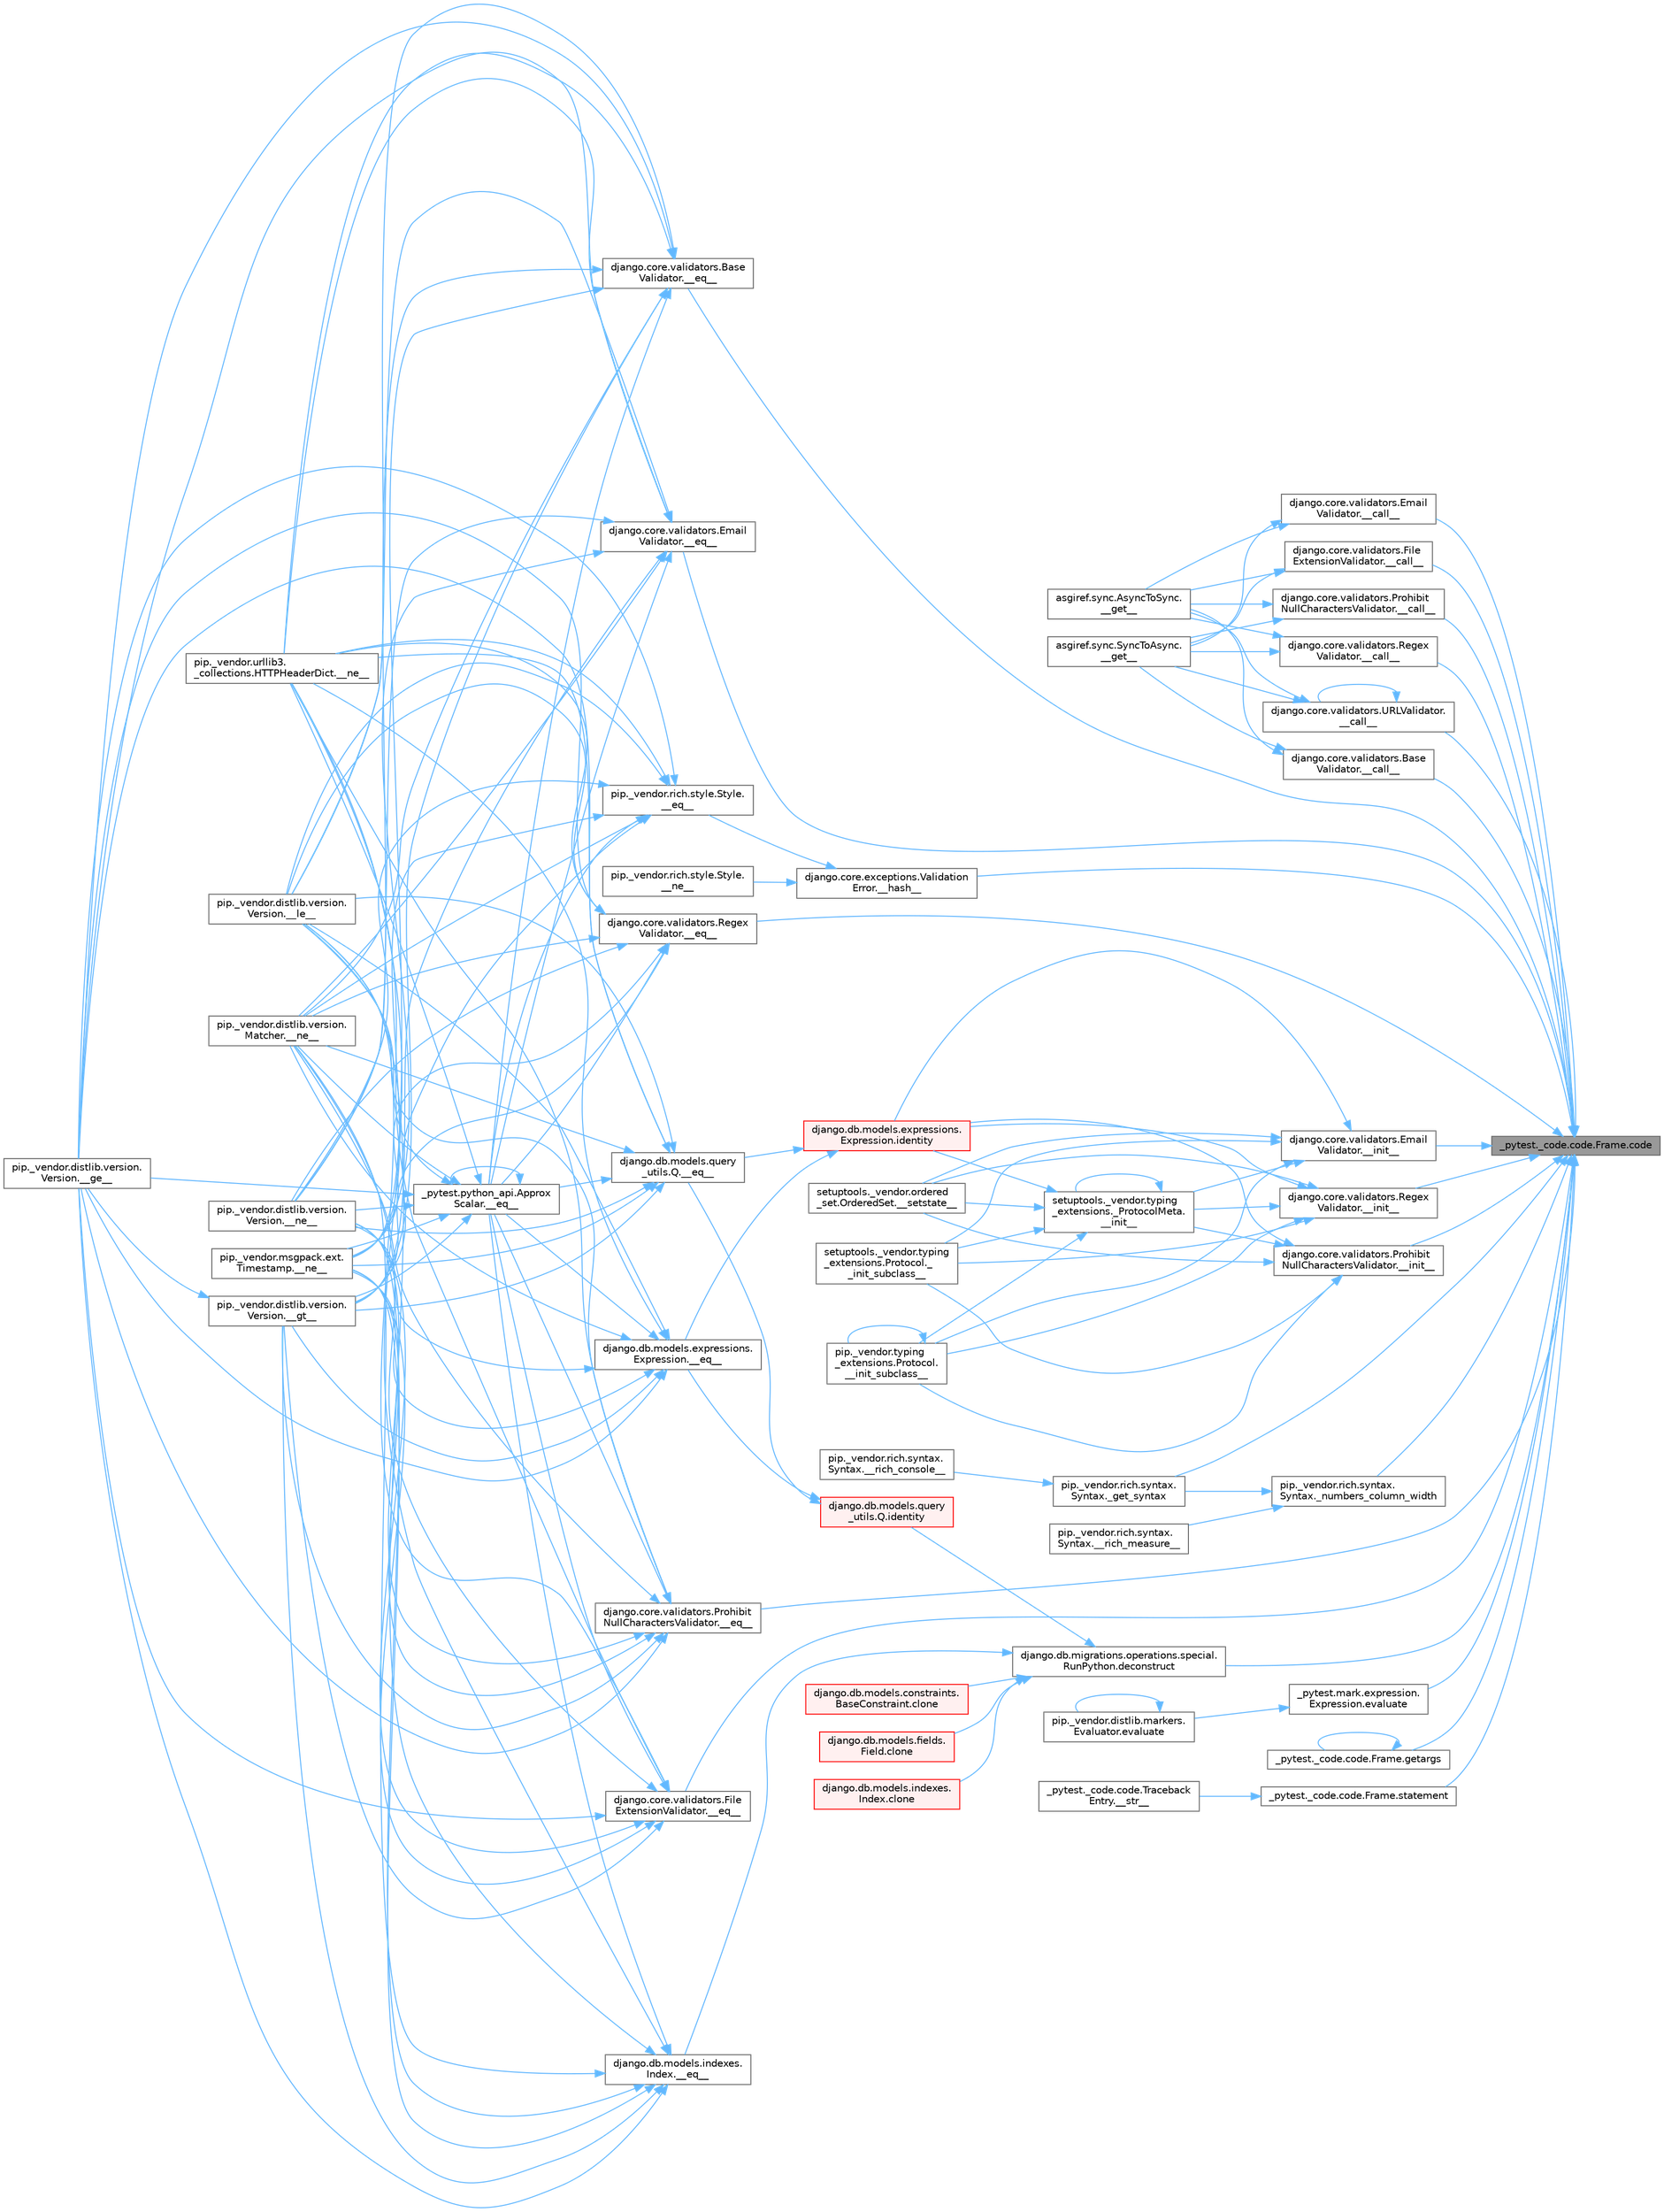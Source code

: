 digraph "_pytest._code.code.Frame.code"
{
 // LATEX_PDF_SIZE
  bgcolor="transparent";
  edge [fontname=Helvetica,fontsize=10,labelfontname=Helvetica,labelfontsize=10];
  node [fontname=Helvetica,fontsize=10,shape=box,height=0.2,width=0.4];
  rankdir="RL";
  Node1 [id="Node000001",label="_pytest._code.code.Frame.code",height=0.2,width=0.4,color="gray40", fillcolor="grey60", style="filled", fontcolor="black",tooltip=" "];
  Node1 -> Node2 [id="edge1_Node000001_Node000002",dir="back",color="steelblue1",style="solid",tooltip=" "];
  Node2 [id="Node000002",label="django.core.validators.Base\lValidator.__call__",height=0.2,width=0.4,color="grey40", fillcolor="white", style="filled",URL="$classdjango_1_1core_1_1validators_1_1_base_validator.html#ac718256582df714e061c6b927e045d12",tooltip=" "];
  Node2 -> Node3 [id="edge2_Node000002_Node000003",dir="back",color="steelblue1",style="solid",tooltip=" "];
  Node3 [id="Node000003",label="asgiref.sync.AsyncToSync.\l__get__",height=0.2,width=0.4,color="grey40", fillcolor="white", style="filled",URL="$classasgiref_1_1sync_1_1_async_to_sync.html#a23e9ef7a73da98dad9e3f4e65846969b",tooltip=" "];
  Node2 -> Node4 [id="edge3_Node000002_Node000004",dir="back",color="steelblue1",style="solid",tooltip=" "];
  Node4 [id="Node000004",label="asgiref.sync.SyncToAsync.\l__get__",height=0.2,width=0.4,color="grey40", fillcolor="white", style="filled",URL="$classasgiref_1_1sync_1_1_sync_to_async.html#aebdfbe3f01079a529fd2f39810597381",tooltip=" "];
  Node1 -> Node5 [id="edge4_Node000001_Node000005",dir="back",color="steelblue1",style="solid",tooltip=" "];
  Node5 [id="Node000005",label="django.core.validators.Email\lValidator.__call__",height=0.2,width=0.4,color="grey40", fillcolor="white", style="filled",URL="$classdjango_1_1core_1_1validators_1_1_email_validator.html#ac0268c199dc40556656d540cd51410f8",tooltip=" "];
  Node5 -> Node3 [id="edge5_Node000005_Node000003",dir="back",color="steelblue1",style="solid",tooltip=" "];
  Node5 -> Node4 [id="edge6_Node000005_Node000004",dir="back",color="steelblue1",style="solid",tooltip=" "];
  Node1 -> Node6 [id="edge7_Node000001_Node000006",dir="back",color="steelblue1",style="solid",tooltip=" "];
  Node6 [id="Node000006",label="django.core.validators.File\lExtensionValidator.__call__",height=0.2,width=0.4,color="grey40", fillcolor="white", style="filled",URL="$classdjango_1_1core_1_1validators_1_1_file_extension_validator.html#a8ca13772240522b408e6d8abce6aad7c",tooltip=" "];
  Node6 -> Node3 [id="edge8_Node000006_Node000003",dir="back",color="steelblue1",style="solid",tooltip=" "];
  Node6 -> Node4 [id="edge9_Node000006_Node000004",dir="back",color="steelblue1",style="solid",tooltip=" "];
  Node1 -> Node7 [id="edge10_Node000001_Node000007",dir="back",color="steelblue1",style="solid",tooltip=" "];
  Node7 [id="Node000007",label="django.core.validators.Prohibit\lNullCharactersValidator.__call__",height=0.2,width=0.4,color="grey40", fillcolor="white", style="filled",URL="$classdjango_1_1core_1_1validators_1_1_prohibit_null_characters_validator.html#a09a4196f97efb12d6343daa3fc6983bc",tooltip=" "];
  Node7 -> Node3 [id="edge11_Node000007_Node000003",dir="back",color="steelblue1",style="solid",tooltip=" "];
  Node7 -> Node4 [id="edge12_Node000007_Node000004",dir="back",color="steelblue1",style="solid",tooltip=" "];
  Node1 -> Node8 [id="edge13_Node000001_Node000008",dir="back",color="steelblue1",style="solid",tooltip=" "];
  Node8 [id="Node000008",label="django.core.validators.Regex\lValidator.__call__",height=0.2,width=0.4,color="grey40", fillcolor="white", style="filled",URL="$classdjango_1_1core_1_1validators_1_1_regex_validator.html#a30d4eea6f9d0ab73781123cc26244775",tooltip=" "];
  Node8 -> Node3 [id="edge14_Node000008_Node000003",dir="back",color="steelblue1",style="solid",tooltip=" "];
  Node8 -> Node4 [id="edge15_Node000008_Node000004",dir="back",color="steelblue1",style="solid",tooltip=" "];
  Node1 -> Node9 [id="edge16_Node000001_Node000009",dir="back",color="steelblue1",style="solid",tooltip=" "];
  Node9 [id="Node000009",label="django.core.validators.URLValidator.\l__call__",height=0.2,width=0.4,color="grey40", fillcolor="white", style="filled",URL="$classdjango_1_1core_1_1validators_1_1_u_r_l_validator.html#aed00ff72fd14908f52b3ba962f347e0d",tooltip=" "];
  Node9 -> Node9 [id="edge17_Node000009_Node000009",dir="back",color="steelblue1",style="solid",tooltip=" "];
  Node9 -> Node3 [id="edge18_Node000009_Node000003",dir="back",color="steelblue1",style="solid",tooltip=" "];
  Node9 -> Node4 [id="edge19_Node000009_Node000004",dir="back",color="steelblue1",style="solid",tooltip=" "];
  Node1 -> Node10 [id="edge20_Node000001_Node000010",dir="back",color="steelblue1",style="solid",tooltip=" "];
  Node10 [id="Node000010",label="django.core.validators.Base\lValidator.__eq__",height=0.2,width=0.4,color="grey40", fillcolor="white", style="filled",URL="$classdjango_1_1core_1_1validators_1_1_base_validator.html#ab0ead9d761c7f04c6663331233936a13",tooltip=" "];
  Node10 -> Node11 [id="edge21_Node000010_Node000011",dir="back",color="steelblue1",style="solid",tooltip=" "];
  Node11 [id="Node000011",label="_pytest.python_api.Approx\lScalar.__eq__",height=0.2,width=0.4,color="grey40", fillcolor="white", style="filled",URL="$class__pytest_1_1python__api_1_1_approx_scalar.html#af4601ee4ca7409927f88c83ebfc3d923",tooltip=" "];
  Node11 -> Node11 [id="edge22_Node000011_Node000011",dir="back",color="steelblue1",style="solid",tooltip=" "];
  Node11 -> Node12 [id="edge23_Node000011_Node000012",dir="back",color="steelblue1",style="solid",tooltip=" "];
  Node12 [id="Node000012",label="pip._vendor.distlib.version.\lVersion.__ge__",height=0.2,width=0.4,color="grey40", fillcolor="white", style="filled",URL="$classpip_1_1__vendor_1_1distlib_1_1version_1_1_version.html#aa6b7b889cebc687ddb5ed9040d01b1ec",tooltip=" "];
  Node11 -> Node13 [id="edge24_Node000011_Node000013",dir="back",color="steelblue1",style="solid",tooltip=" "];
  Node13 [id="Node000013",label="pip._vendor.distlib.version.\lVersion.__gt__",height=0.2,width=0.4,color="grey40", fillcolor="white", style="filled",URL="$classpip_1_1__vendor_1_1distlib_1_1version_1_1_version.html#a51cf0c8da1bb6829173ff6861b10cb5f",tooltip=" "];
  Node13 -> Node12 [id="edge25_Node000013_Node000012",dir="back",color="steelblue1",style="solid",tooltip=" "];
  Node11 -> Node14 [id="edge26_Node000011_Node000014",dir="back",color="steelblue1",style="solid",tooltip=" "];
  Node14 [id="Node000014",label="pip._vendor.distlib.version.\lVersion.__le__",height=0.2,width=0.4,color="grey40", fillcolor="white", style="filled",URL="$classpip_1_1__vendor_1_1distlib_1_1version_1_1_version.html#ae5e2c5d9b76377e286fcf92a382cbb8b",tooltip=" "];
  Node11 -> Node15 [id="edge27_Node000011_Node000015",dir="back",color="steelblue1",style="solid",tooltip=" "];
  Node15 [id="Node000015",label="pip._vendor.distlib.version.\lMatcher.__ne__",height=0.2,width=0.4,color="grey40", fillcolor="white", style="filled",URL="$classpip_1_1__vendor_1_1distlib_1_1version_1_1_matcher.html#a24f8f8a4686bff3018fee5d22f4e02f1",tooltip=" "];
  Node11 -> Node16 [id="edge28_Node000011_Node000016",dir="back",color="steelblue1",style="solid",tooltip=" "];
  Node16 [id="Node000016",label="pip._vendor.distlib.version.\lVersion.__ne__",height=0.2,width=0.4,color="grey40", fillcolor="white", style="filled",URL="$classpip_1_1__vendor_1_1distlib_1_1version_1_1_version.html#aea3cdf6db007318ab1a2e8d144e2a4a1",tooltip=" "];
  Node11 -> Node17 [id="edge29_Node000011_Node000017",dir="back",color="steelblue1",style="solid",tooltip=" "];
  Node17 [id="Node000017",label="pip._vendor.msgpack.ext.\lTimestamp.__ne__",height=0.2,width=0.4,color="grey40", fillcolor="white", style="filled",URL="$classpip_1_1__vendor_1_1msgpack_1_1ext_1_1_timestamp.html#ac38b8cada8075f7a1133b06bc99b2317",tooltip=" "];
  Node11 -> Node18 [id="edge30_Node000011_Node000018",dir="back",color="steelblue1",style="solid",tooltip=" "];
  Node18 [id="Node000018",label="pip._vendor.urllib3.\l_collections.HTTPHeaderDict.__ne__",height=0.2,width=0.4,color="grey40", fillcolor="white", style="filled",URL="$classpip_1_1__vendor_1_1urllib3_1_1__collections_1_1_h_t_t_p_header_dict.html#aa7766a9499d33160a1258e140e35a806",tooltip=" "];
  Node10 -> Node12 [id="edge31_Node000010_Node000012",dir="back",color="steelblue1",style="solid",tooltip=" "];
  Node10 -> Node13 [id="edge32_Node000010_Node000013",dir="back",color="steelblue1",style="solid",tooltip=" "];
  Node10 -> Node14 [id="edge33_Node000010_Node000014",dir="back",color="steelblue1",style="solid",tooltip=" "];
  Node10 -> Node15 [id="edge34_Node000010_Node000015",dir="back",color="steelblue1",style="solid",tooltip=" "];
  Node10 -> Node16 [id="edge35_Node000010_Node000016",dir="back",color="steelblue1",style="solid",tooltip=" "];
  Node10 -> Node17 [id="edge36_Node000010_Node000017",dir="back",color="steelblue1",style="solid",tooltip=" "];
  Node10 -> Node18 [id="edge37_Node000010_Node000018",dir="back",color="steelblue1",style="solid",tooltip=" "];
  Node1 -> Node19 [id="edge38_Node000001_Node000019",dir="back",color="steelblue1",style="solid",tooltip=" "];
  Node19 [id="Node000019",label="django.core.validators.Email\lValidator.__eq__",height=0.2,width=0.4,color="grey40", fillcolor="white", style="filled",URL="$classdjango_1_1core_1_1validators_1_1_email_validator.html#a0c0423cabf7734c70c6a5161b3724f22",tooltip=" "];
  Node19 -> Node11 [id="edge39_Node000019_Node000011",dir="back",color="steelblue1",style="solid",tooltip=" "];
  Node19 -> Node12 [id="edge40_Node000019_Node000012",dir="back",color="steelblue1",style="solid",tooltip=" "];
  Node19 -> Node13 [id="edge41_Node000019_Node000013",dir="back",color="steelblue1",style="solid",tooltip=" "];
  Node19 -> Node14 [id="edge42_Node000019_Node000014",dir="back",color="steelblue1",style="solid",tooltip=" "];
  Node19 -> Node15 [id="edge43_Node000019_Node000015",dir="back",color="steelblue1",style="solid",tooltip=" "];
  Node19 -> Node16 [id="edge44_Node000019_Node000016",dir="back",color="steelblue1",style="solid",tooltip=" "];
  Node19 -> Node17 [id="edge45_Node000019_Node000017",dir="back",color="steelblue1",style="solid",tooltip=" "];
  Node19 -> Node18 [id="edge46_Node000019_Node000018",dir="back",color="steelblue1",style="solid",tooltip=" "];
  Node1 -> Node20 [id="edge47_Node000001_Node000020",dir="back",color="steelblue1",style="solid",tooltip=" "];
  Node20 [id="Node000020",label="django.core.validators.File\lExtensionValidator.__eq__",height=0.2,width=0.4,color="grey40", fillcolor="white", style="filled",URL="$classdjango_1_1core_1_1validators_1_1_file_extension_validator.html#a8cab899a2d0339a6a659bb01d56021ac",tooltip=" "];
  Node20 -> Node11 [id="edge48_Node000020_Node000011",dir="back",color="steelblue1",style="solid",tooltip=" "];
  Node20 -> Node12 [id="edge49_Node000020_Node000012",dir="back",color="steelblue1",style="solid",tooltip=" "];
  Node20 -> Node13 [id="edge50_Node000020_Node000013",dir="back",color="steelblue1",style="solid",tooltip=" "];
  Node20 -> Node14 [id="edge51_Node000020_Node000014",dir="back",color="steelblue1",style="solid",tooltip=" "];
  Node20 -> Node15 [id="edge52_Node000020_Node000015",dir="back",color="steelblue1",style="solid",tooltip=" "];
  Node20 -> Node16 [id="edge53_Node000020_Node000016",dir="back",color="steelblue1",style="solid",tooltip=" "];
  Node20 -> Node17 [id="edge54_Node000020_Node000017",dir="back",color="steelblue1",style="solid",tooltip=" "];
  Node20 -> Node18 [id="edge55_Node000020_Node000018",dir="back",color="steelblue1",style="solid",tooltip=" "];
  Node1 -> Node21 [id="edge56_Node000001_Node000021",dir="back",color="steelblue1",style="solid",tooltip=" "];
  Node21 [id="Node000021",label="django.core.validators.Prohibit\lNullCharactersValidator.__eq__",height=0.2,width=0.4,color="grey40", fillcolor="white", style="filled",URL="$classdjango_1_1core_1_1validators_1_1_prohibit_null_characters_validator.html#a753c64fb818e4b226faff3c8b846c97a",tooltip=" "];
  Node21 -> Node11 [id="edge57_Node000021_Node000011",dir="back",color="steelblue1",style="solid",tooltip=" "];
  Node21 -> Node12 [id="edge58_Node000021_Node000012",dir="back",color="steelblue1",style="solid",tooltip=" "];
  Node21 -> Node13 [id="edge59_Node000021_Node000013",dir="back",color="steelblue1",style="solid",tooltip=" "];
  Node21 -> Node14 [id="edge60_Node000021_Node000014",dir="back",color="steelblue1",style="solid",tooltip=" "];
  Node21 -> Node15 [id="edge61_Node000021_Node000015",dir="back",color="steelblue1",style="solid",tooltip=" "];
  Node21 -> Node16 [id="edge62_Node000021_Node000016",dir="back",color="steelblue1",style="solid",tooltip=" "];
  Node21 -> Node17 [id="edge63_Node000021_Node000017",dir="back",color="steelblue1",style="solid",tooltip=" "];
  Node21 -> Node18 [id="edge64_Node000021_Node000018",dir="back",color="steelblue1",style="solid",tooltip=" "];
  Node1 -> Node22 [id="edge65_Node000001_Node000022",dir="back",color="steelblue1",style="solid",tooltip=" "];
  Node22 [id="Node000022",label="django.core.validators.Regex\lValidator.__eq__",height=0.2,width=0.4,color="grey40", fillcolor="white", style="filled",URL="$classdjango_1_1core_1_1validators_1_1_regex_validator.html#a18919d09fcbe332a2b693ad5a178a974",tooltip=" "];
  Node22 -> Node11 [id="edge66_Node000022_Node000011",dir="back",color="steelblue1",style="solid",tooltip=" "];
  Node22 -> Node12 [id="edge67_Node000022_Node000012",dir="back",color="steelblue1",style="solid",tooltip=" "];
  Node22 -> Node13 [id="edge68_Node000022_Node000013",dir="back",color="steelblue1",style="solid",tooltip=" "];
  Node22 -> Node14 [id="edge69_Node000022_Node000014",dir="back",color="steelblue1",style="solid",tooltip=" "];
  Node22 -> Node15 [id="edge70_Node000022_Node000015",dir="back",color="steelblue1",style="solid",tooltip=" "];
  Node22 -> Node16 [id="edge71_Node000022_Node000016",dir="back",color="steelblue1",style="solid",tooltip=" "];
  Node22 -> Node17 [id="edge72_Node000022_Node000017",dir="back",color="steelblue1",style="solid",tooltip=" "];
  Node22 -> Node18 [id="edge73_Node000022_Node000018",dir="back",color="steelblue1",style="solid",tooltip=" "];
  Node1 -> Node23 [id="edge74_Node000001_Node000023",dir="back",color="steelblue1",style="solid",tooltip=" "];
  Node23 [id="Node000023",label="django.core.exceptions.Validation\lError.__hash__",height=0.2,width=0.4,color="grey40", fillcolor="white", style="filled",URL="$classdjango_1_1core_1_1exceptions_1_1_validation_error.html#a0fbfa1e6ff93f5f41447b8d1b89595e0",tooltip=" "];
  Node23 -> Node24 [id="edge75_Node000023_Node000024",dir="back",color="steelblue1",style="solid",tooltip=" "];
  Node24 [id="Node000024",label="pip._vendor.rich.style.Style.\l__eq__",height=0.2,width=0.4,color="grey40", fillcolor="white", style="filled",URL="$classpip_1_1__vendor_1_1rich_1_1style_1_1_style.html#aa1040cd22d3171dc8ac3f0ce31653284",tooltip=" "];
  Node24 -> Node11 [id="edge76_Node000024_Node000011",dir="back",color="steelblue1",style="solid",tooltip=" "];
  Node24 -> Node12 [id="edge77_Node000024_Node000012",dir="back",color="steelblue1",style="solid",tooltip=" "];
  Node24 -> Node13 [id="edge78_Node000024_Node000013",dir="back",color="steelblue1",style="solid",tooltip=" "];
  Node24 -> Node14 [id="edge79_Node000024_Node000014",dir="back",color="steelblue1",style="solid",tooltip=" "];
  Node24 -> Node15 [id="edge80_Node000024_Node000015",dir="back",color="steelblue1",style="solid",tooltip=" "];
  Node24 -> Node16 [id="edge81_Node000024_Node000016",dir="back",color="steelblue1",style="solid",tooltip=" "];
  Node24 -> Node17 [id="edge82_Node000024_Node000017",dir="back",color="steelblue1",style="solid",tooltip=" "];
  Node24 -> Node18 [id="edge83_Node000024_Node000018",dir="back",color="steelblue1",style="solid",tooltip=" "];
  Node23 -> Node25 [id="edge84_Node000023_Node000025",dir="back",color="steelblue1",style="solid",tooltip=" "];
  Node25 [id="Node000025",label="pip._vendor.rich.style.Style.\l__ne__",height=0.2,width=0.4,color="grey40", fillcolor="white", style="filled",URL="$classpip_1_1__vendor_1_1rich_1_1style_1_1_style.html#a97595d869459e2d619505c87c0b9fe81",tooltip=" "];
  Node1 -> Node26 [id="edge85_Node000001_Node000026",dir="back",color="steelblue1",style="solid",tooltip=" "];
  Node26 [id="Node000026",label="django.core.validators.Email\lValidator.__init__",height=0.2,width=0.4,color="grey40", fillcolor="white", style="filled",URL="$classdjango_1_1core_1_1validators_1_1_email_validator.html#a35882b08085b9fe88180967f604ed9b8",tooltip=" "];
  Node26 -> Node27 [id="edge86_Node000026_Node000027",dir="back",color="steelblue1",style="solid",tooltip=" "];
  Node27 [id="Node000027",label="setuptools._vendor.typing\l_extensions._ProtocolMeta.\l__init__",height=0.2,width=0.4,color="grey40", fillcolor="white", style="filled",URL="$classsetuptools_1_1__vendor_1_1typing__extensions_1_1___protocol_meta.html#a7bbaff8ac6d19534b46bca363ee0b43a",tooltip=" "];
  Node27 -> Node27 [id="edge87_Node000027_Node000027",dir="back",color="steelblue1",style="solid",tooltip=" "];
  Node27 -> Node28 [id="edge88_Node000027_Node000028",dir="back",color="steelblue1",style="solid",tooltip=" "];
  Node28 [id="Node000028",label="pip._vendor.typing\l_extensions.Protocol.\l__init_subclass__",height=0.2,width=0.4,color="grey40", fillcolor="white", style="filled",URL="$classpip_1_1__vendor_1_1typing__extensions_1_1_protocol.html#a2916efc86cebb8aba6deb7fd30b33988",tooltip=" "];
  Node28 -> Node28 [id="edge89_Node000028_Node000028",dir="back",color="steelblue1",style="solid",tooltip=" "];
  Node27 -> Node29 [id="edge90_Node000027_Node000029",dir="back",color="steelblue1",style="solid",tooltip=" "];
  Node29 [id="Node000029",label="setuptools._vendor.typing\l_extensions.Protocol._\l_init_subclass__",height=0.2,width=0.4,color="grey40", fillcolor="white", style="filled",URL="$classsetuptools_1_1__vendor_1_1typing__extensions_1_1_protocol.html#ac6cbebc092a4724ab3704c5334059874",tooltip=" "];
  Node27 -> Node30 [id="edge91_Node000027_Node000030",dir="back",color="steelblue1",style="solid",tooltip=" "];
  Node30 [id="Node000030",label="setuptools._vendor.ordered\l_set.OrderedSet.__setstate__",height=0.2,width=0.4,color="grey40", fillcolor="white", style="filled",URL="$classsetuptools_1_1__vendor_1_1ordered__set_1_1_ordered_set.html#aa7f7de9d987829525d06db565fe1b4a1",tooltip=" "];
  Node27 -> Node31 [id="edge92_Node000027_Node000031",dir="back",color="steelblue1",style="solid",tooltip=" "];
  Node31 [id="Node000031",label="django.db.models.expressions.\lExpression.identity",height=0.2,width=0.4,color="red", fillcolor="#FFF0F0", style="filled",URL="$classdjango_1_1db_1_1models_1_1expressions_1_1_expression.html#a10048810b5eb8641acf3bc150731b925",tooltip=" "];
  Node31 -> Node32 [id="edge93_Node000031_Node000032",dir="back",color="steelblue1",style="solid",tooltip=" "];
  Node32 [id="Node000032",label="django.db.models.expressions.\lExpression.__eq__",height=0.2,width=0.4,color="grey40", fillcolor="white", style="filled",URL="$classdjango_1_1db_1_1models_1_1expressions_1_1_expression.html#adb4c2940b4e88b38771aac46593315e1",tooltip=" "];
  Node32 -> Node11 [id="edge94_Node000032_Node000011",dir="back",color="steelblue1",style="solid",tooltip=" "];
  Node32 -> Node12 [id="edge95_Node000032_Node000012",dir="back",color="steelblue1",style="solid",tooltip=" "];
  Node32 -> Node13 [id="edge96_Node000032_Node000013",dir="back",color="steelblue1",style="solid",tooltip=" "];
  Node32 -> Node14 [id="edge97_Node000032_Node000014",dir="back",color="steelblue1",style="solid",tooltip=" "];
  Node32 -> Node15 [id="edge98_Node000032_Node000015",dir="back",color="steelblue1",style="solid",tooltip=" "];
  Node32 -> Node16 [id="edge99_Node000032_Node000016",dir="back",color="steelblue1",style="solid",tooltip=" "];
  Node32 -> Node17 [id="edge100_Node000032_Node000017",dir="back",color="steelblue1",style="solid",tooltip=" "];
  Node32 -> Node18 [id="edge101_Node000032_Node000018",dir="back",color="steelblue1",style="solid",tooltip=" "];
  Node31 -> Node33 [id="edge102_Node000031_Node000033",dir="back",color="steelblue1",style="solid",tooltip=" "];
  Node33 [id="Node000033",label="django.db.models.query\l_utils.Q.__eq__",height=0.2,width=0.4,color="grey40", fillcolor="white", style="filled",URL="$classdjango_1_1db_1_1models_1_1query__utils_1_1_q.html#aa83c3e0a1d5257be65a946fcc4baf58a",tooltip=" "];
  Node33 -> Node11 [id="edge103_Node000033_Node000011",dir="back",color="steelblue1",style="solid",tooltip=" "];
  Node33 -> Node12 [id="edge104_Node000033_Node000012",dir="back",color="steelblue1",style="solid",tooltip=" "];
  Node33 -> Node13 [id="edge105_Node000033_Node000013",dir="back",color="steelblue1",style="solid",tooltip=" "];
  Node33 -> Node14 [id="edge106_Node000033_Node000014",dir="back",color="steelblue1",style="solid",tooltip=" "];
  Node33 -> Node15 [id="edge107_Node000033_Node000015",dir="back",color="steelblue1",style="solid",tooltip=" "];
  Node33 -> Node16 [id="edge108_Node000033_Node000016",dir="back",color="steelblue1",style="solid",tooltip=" "];
  Node33 -> Node17 [id="edge109_Node000033_Node000017",dir="back",color="steelblue1",style="solid",tooltip=" "];
  Node33 -> Node18 [id="edge110_Node000033_Node000018",dir="back",color="steelblue1",style="solid",tooltip=" "];
  Node26 -> Node28 [id="edge111_Node000026_Node000028",dir="back",color="steelblue1",style="solid",tooltip=" "];
  Node26 -> Node29 [id="edge112_Node000026_Node000029",dir="back",color="steelblue1",style="solid",tooltip=" "];
  Node26 -> Node30 [id="edge113_Node000026_Node000030",dir="back",color="steelblue1",style="solid",tooltip=" "];
  Node26 -> Node31 [id="edge114_Node000026_Node000031",dir="back",color="steelblue1",style="solid",tooltip=" "];
  Node1 -> Node48 [id="edge115_Node000001_Node000048",dir="back",color="steelblue1",style="solid",tooltip=" "];
  Node48 [id="Node000048",label="django.core.validators.Prohibit\lNullCharactersValidator.__init__",height=0.2,width=0.4,color="grey40", fillcolor="white", style="filled",URL="$classdjango_1_1core_1_1validators_1_1_prohibit_null_characters_validator.html#a5bb5d46af80d54ea1af89e4597a13c85",tooltip=" "];
  Node48 -> Node27 [id="edge116_Node000048_Node000027",dir="back",color="steelblue1",style="solid",tooltip=" "];
  Node48 -> Node28 [id="edge117_Node000048_Node000028",dir="back",color="steelblue1",style="solid",tooltip=" "];
  Node48 -> Node29 [id="edge118_Node000048_Node000029",dir="back",color="steelblue1",style="solid",tooltip=" "];
  Node48 -> Node30 [id="edge119_Node000048_Node000030",dir="back",color="steelblue1",style="solid",tooltip=" "];
  Node48 -> Node31 [id="edge120_Node000048_Node000031",dir="back",color="steelblue1",style="solid",tooltip=" "];
  Node1 -> Node49 [id="edge121_Node000001_Node000049",dir="back",color="steelblue1",style="solid",tooltip=" "];
  Node49 [id="Node000049",label="django.core.validators.Regex\lValidator.__init__",height=0.2,width=0.4,color="grey40", fillcolor="white", style="filled",URL="$classdjango_1_1core_1_1validators_1_1_regex_validator.html#ad231bde76c876582cc0e7cf981921690",tooltip=" "];
  Node49 -> Node27 [id="edge122_Node000049_Node000027",dir="back",color="steelblue1",style="solid",tooltip=" "];
  Node49 -> Node28 [id="edge123_Node000049_Node000028",dir="back",color="steelblue1",style="solid",tooltip=" "];
  Node49 -> Node29 [id="edge124_Node000049_Node000029",dir="back",color="steelblue1",style="solid",tooltip=" "];
  Node49 -> Node30 [id="edge125_Node000049_Node000030",dir="back",color="steelblue1",style="solid",tooltip=" "];
  Node49 -> Node31 [id="edge126_Node000049_Node000031",dir="back",color="steelblue1",style="solid",tooltip=" "];
  Node1 -> Node50 [id="edge127_Node000001_Node000050",dir="back",color="steelblue1",style="solid",tooltip=" "];
  Node50 [id="Node000050",label="pip._vendor.rich.syntax.\lSyntax._get_syntax",height=0.2,width=0.4,color="grey40", fillcolor="white", style="filled",URL="$classpip_1_1__vendor_1_1rich_1_1syntax_1_1_syntax.html#a01b5cdfd3cec6ed127a7a01acc58cbf0",tooltip=" "];
  Node50 -> Node51 [id="edge128_Node000050_Node000051",dir="back",color="steelblue1",style="solid",tooltip=" "];
  Node51 [id="Node000051",label="pip._vendor.rich.syntax.\lSyntax.__rich_console__",height=0.2,width=0.4,color="grey40", fillcolor="white", style="filled",URL="$classpip_1_1__vendor_1_1rich_1_1syntax_1_1_syntax.html#a7a3533316eeb2c8f52d8d1b48d8c6a15",tooltip=" "];
  Node1 -> Node52 [id="edge129_Node000001_Node000052",dir="back",color="steelblue1",style="solid",tooltip=" "];
  Node52 [id="Node000052",label="pip._vendor.rich.syntax.\lSyntax._numbers_column_width",height=0.2,width=0.4,color="grey40", fillcolor="white", style="filled",URL="$classpip_1_1__vendor_1_1rich_1_1syntax_1_1_syntax.html#aebac0ec7538c0ad5b77bd0c7f06cb079",tooltip=" "];
  Node52 -> Node53 [id="edge130_Node000052_Node000053",dir="back",color="steelblue1",style="solid",tooltip=" "];
  Node53 [id="Node000053",label="pip._vendor.rich.syntax.\lSyntax.__rich_measure__",height=0.2,width=0.4,color="grey40", fillcolor="white", style="filled",URL="$classpip_1_1__vendor_1_1rich_1_1syntax_1_1_syntax.html#a0766dabe695b51e3072f93e552c0cc6a",tooltip=" "];
  Node52 -> Node50 [id="edge131_Node000052_Node000050",dir="back",color="steelblue1",style="solid",tooltip=" "];
  Node1 -> Node54 [id="edge132_Node000001_Node000054",dir="back",color="steelblue1",style="solid",tooltip=" "];
  Node54 [id="Node000054",label="django.db.migrations.operations.special.\lRunPython.deconstruct",height=0.2,width=0.4,color="grey40", fillcolor="white", style="filled",URL="$classdjango_1_1db_1_1migrations_1_1operations_1_1special_1_1_run_python.html#a3ebffa7aae0aa0af2f1949bc22b757aa",tooltip=" "];
  Node54 -> Node55 [id="edge133_Node000054_Node000055",dir="back",color="steelblue1",style="solid",tooltip=" "];
  Node55 [id="Node000055",label="django.db.models.indexes.\lIndex.__eq__",height=0.2,width=0.4,color="grey40", fillcolor="white", style="filled",URL="$classdjango_1_1db_1_1models_1_1indexes_1_1_index.html#a610477616672fd35272d94ba513c1496",tooltip=" "];
  Node55 -> Node11 [id="edge134_Node000055_Node000011",dir="back",color="steelblue1",style="solid",tooltip=" "];
  Node55 -> Node12 [id="edge135_Node000055_Node000012",dir="back",color="steelblue1",style="solid",tooltip=" "];
  Node55 -> Node13 [id="edge136_Node000055_Node000013",dir="back",color="steelblue1",style="solid",tooltip=" "];
  Node55 -> Node14 [id="edge137_Node000055_Node000014",dir="back",color="steelblue1",style="solid",tooltip=" "];
  Node55 -> Node15 [id="edge138_Node000055_Node000015",dir="back",color="steelblue1",style="solid",tooltip=" "];
  Node55 -> Node16 [id="edge139_Node000055_Node000016",dir="back",color="steelblue1",style="solid",tooltip=" "];
  Node55 -> Node17 [id="edge140_Node000055_Node000017",dir="back",color="steelblue1",style="solid",tooltip=" "];
  Node55 -> Node18 [id="edge141_Node000055_Node000018",dir="back",color="steelblue1",style="solid",tooltip=" "];
  Node54 -> Node56 [id="edge142_Node000054_Node000056",dir="back",color="steelblue1",style="solid",tooltip=" "];
  Node56 [id="Node000056",label="django.db.models.constraints.\lBaseConstraint.clone",height=0.2,width=0.4,color="red", fillcolor="#FFF0F0", style="filled",URL="$classdjango_1_1db_1_1models_1_1constraints_1_1_base_constraint.html#a0f02e73d4209006f6317758e83ccf8ac",tooltip=" "];
  Node54 -> Node479 [id="edge143_Node000054_Node000479",dir="back",color="steelblue1",style="solid",tooltip=" "];
  Node479 [id="Node000479",label="django.db.models.fields.\lField.clone",height=0.2,width=0.4,color="red", fillcolor="#FFF0F0", style="filled",URL="$classdjango_1_1db_1_1models_1_1fields_1_1_field.html#aeaf9d4a620ef742dbc6414393f549ee2",tooltip=" "];
  Node54 -> Node481 [id="edge144_Node000054_Node000481",dir="back",color="steelblue1",style="solid",tooltip=" "];
  Node481 [id="Node000481",label="django.db.models.indexes.\lIndex.clone",height=0.2,width=0.4,color="red", fillcolor="#FFF0F0", style="filled",URL="$classdjango_1_1db_1_1models_1_1indexes_1_1_index.html#aeaccf659cbc1989e539625d16602541e",tooltip=" "];
  Node54 -> Node716 [id="edge145_Node000054_Node000716",dir="back",color="steelblue1",style="solid",tooltip=" "];
  Node716 [id="Node000716",label="django.db.models.query\l_utils.Q.identity",height=0.2,width=0.4,color="red", fillcolor="#FFF0F0", style="filled",URL="$classdjango_1_1db_1_1models_1_1query__utils_1_1_q.html#a63129a45cd7e8fa8b4789ce076f445a3",tooltip=" "];
  Node716 -> Node32 [id="edge146_Node000716_Node000032",dir="back",color="steelblue1",style="solid",tooltip=" "];
  Node716 -> Node33 [id="edge147_Node000716_Node000033",dir="back",color="steelblue1",style="solid",tooltip=" "];
  Node1 -> Node3198 [id="edge148_Node000001_Node003198",dir="back",color="steelblue1",style="solid",tooltip=" "];
  Node3198 [id="Node003198",label="_pytest.mark.expression.\lExpression.evaluate",height=0.2,width=0.4,color="grey40", fillcolor="white", style="filled",URL="$class__pytest_1_1mark_1_1expression_1_1_expression.html#a7c4d274cc786b09c22e3cb2352eea15e",tooltip=" "];
  Node3198 -> Node3199 [id="edge149_Node003198_Node003199",dir="back",color="steelblue1",style="solid",tooltip=" "];
  Node3199 [id="Node003199",label="pip._vendor.distlib.markers.\lEvaluator.evaluate",height=0.2,width=0.4,color="grey40", fillcolor="white", style="filled",URL="$classpip_1_1__vendor_1_1distlib_1_1markers_1_1_evaluator.html#a5f881ae0829f2bf822e535cd01bfe85c",tooltip=" "];
  Node3199 -> Node3199 [id="edge150_Node003199_Node003199",dir="back",color="steelblue1",style="solid",tooltip=" "];
  Node1 -> Node3200 [id="edge151_Node000001_Node003200",dir="back",color="steelblue1",style="solid",tooltip=" "];
  Node3200 [id="Node003200",label="_pytest._code.code.Frame.getargs",height=0.2,width=0.4,color="grey40", fillcolor="white", style="filled",URL="$class__pytest_1_1__code_1_1code_1_1_frame.html#a5670d86e9685c89ec8ccb197be176d9a",tooltip=" "];
  Node3200 -> Node3200 [id="edge152_Node003200_Node003200",dir="back",color="steelblue1",style="solid",tooltip=" "];
  Node1 -> Node3201 [id="edge153_Node000001_Node003201",dir="back",color="steelblue1",style="solid",tooltip=" "];
  Node3201 [id="Node003201",label="_pytest._code.code.Frame.statement",height=0.2,width=0.4,color="grey40", fillcolor="white", style="filled",URL="$class__pytest_1_1__code_1_1code_1_1_frame.html#aedd3fc4bd46c2735de674e4a333b9efd",tooltip=" "];
  Node3201 -> Node3202 [id="edge154_Node003201_Node003202",dir="back",color="steelblue1",style="solid",tooltip=" "];
  Node3202 [id="Node003202",label="_pytest._code.code.Traceback\lEntry.__str__",height=0.2,width=0.4,color="grey40", fillcolor="white", style="filled",URL="$class__pytest_1_1__code_1_1code_1_1_traceback_entry.html#a785ea70672ffedaa2b67e00e91f60b85",tooltip=" "];
}
